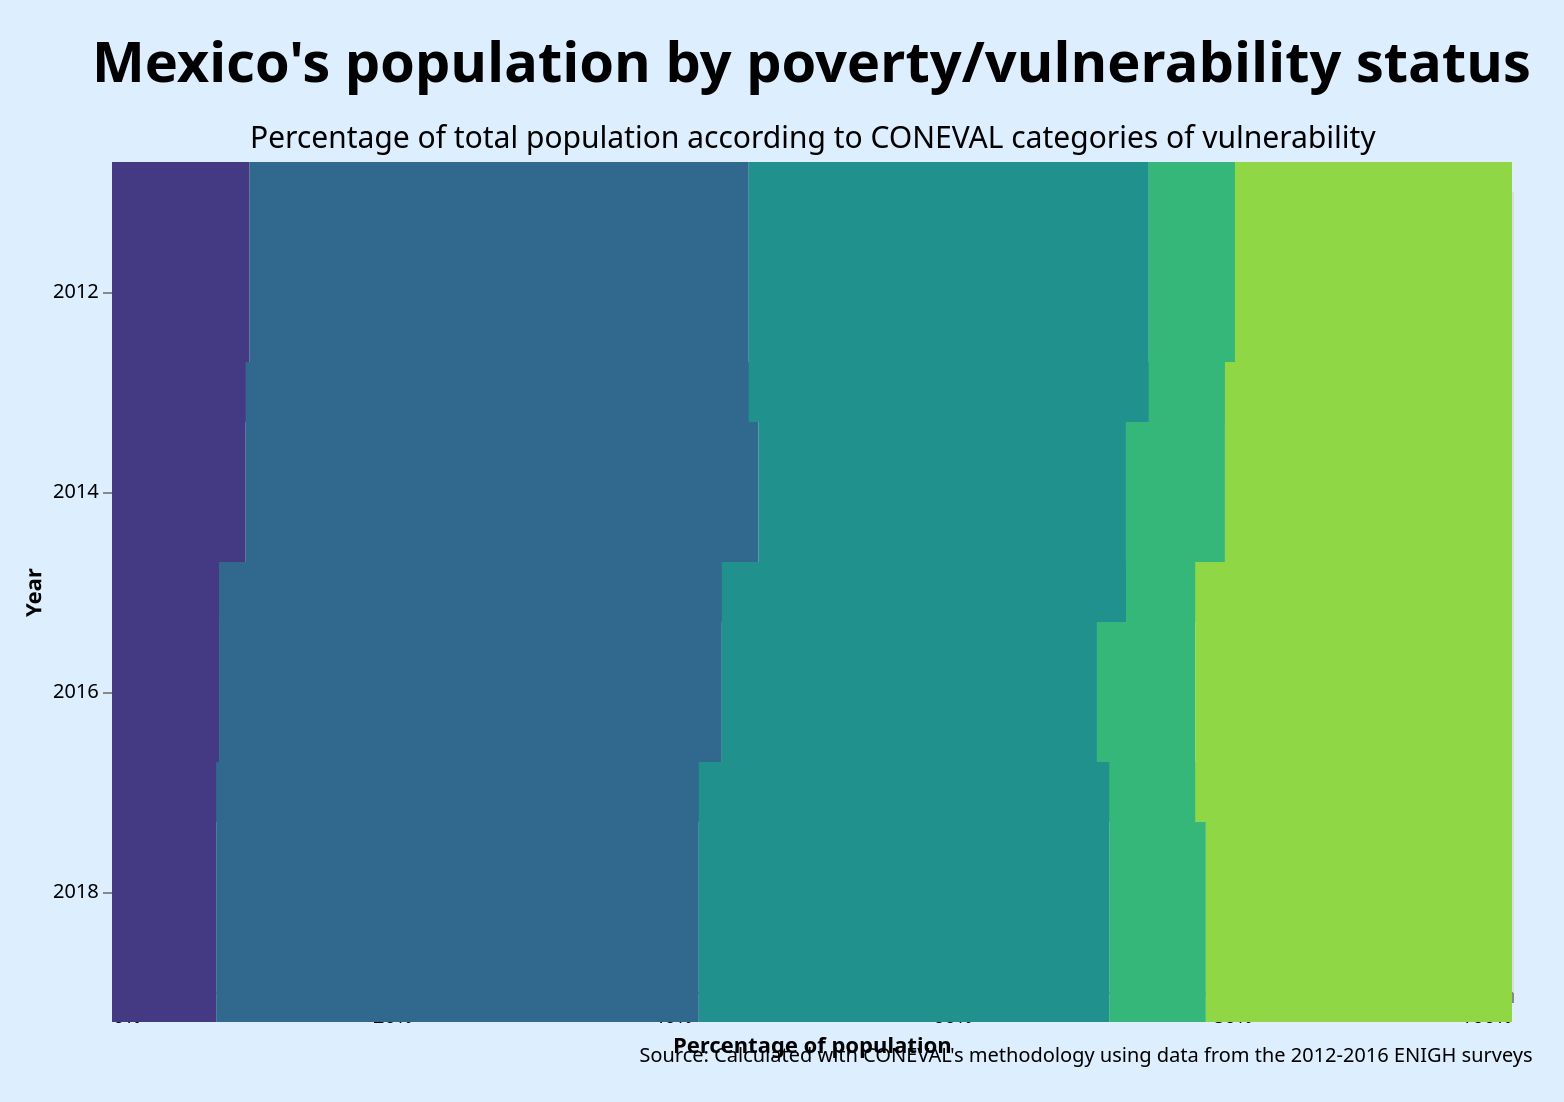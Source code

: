 {
  "$schema": "https://vega.github.io/schema/vega/v5.json",
  "background": "#DDEEFF",
  "padding": {"left": 10, "top": 18, "right": 15, "bottom": 18},
  "height": 400,
  "title": {
    "text": "Source: Calculated with CONEVAL's methodology using data from the 2012-2016 ENIGH surveys",
    "anchor": "end",
    "baseline": "bottom",
    "color": "black",
    "fontSize": 10,
    "fontWeight": "normal",
    "orient": "bottom"
  },
  "data": [
    {"name": "Select_store"},
    {
      "name": "data-489310faf5cf2d683a3aa8ac5d5b5605",
      "values": [
        {
          "type": "Extreme Poverty",
          "year": 2012,
          "pob": 11528950,
          "pob_ent": 117306151,
          "percentage": 0.09828086508438931,
          "order": 0
        },
        {
          "type": "Extreme Poverty",
          "year": 2014,
          "pob": 11442303,
          "pob_ent": 119871143,
          "percentage": 0.09545502540173492,
          "order": 0
        },
        {
          "type": "Extreme Poverty",
          "year": 2016,
          "pob": 9375581,
          "pob_ent": 122636694,
          "percentage": 0.0764500468350851,
          "order": 0
        },
        {
          "type": "Extreme Poverty",
          "year": 2018,
          "pob": 9310153,
          "pob_ent": 125082416,
          "percentage": 0.07443214880019586,
          "order": 0
        },
        {
          "type": "Income Vulnerability",
          "year": 2012,
          "pob": 7228628,
          "pob_ent": 117306151,
          "percentage": 0.061621900798705775,
          "order": 3
        },
        {
          "type": "Income Vulnerability",
          "year": 2014,
          "pob": 8475777,
          "pob_ent": 119871143,
          "percentage": 0.07070740119663328,
          "order": 3
        },
        {
          "type": "Income Vulnerability",
          "year": 2016,
          "pob": 8605022,
          "pob_ent": 122636694,
          "percentage": 0.07016678058852434,
          "order": 3
        },
        {
          "type": "Income Vulnerability",
          "year": 2018,
          "pob": 8628005,
          "pob_ent": 125082416,
          "percentage": 0.06897856050366025,
          "order": 3
        },
        {
          "type": "Moderate Poverty",
          "year": 2012,
          "pob": 41820952,
          "pob_ent": 117306151,
          "percentage": 0.356511160271553,
          "order": 1
        },
        {
          "type": "Moderate Poverty",
          "year": 2014,
          "pob": 43899253,
          "pob_ent": 119871143,
          "percentage": 0.36622035880645604,
          "order": 1
        },
        {
          "type": "Moderate Poverty",
          "year": 2016,
          "pob": 44042570,
          "pob_ent": 122636694,
          "percentage": 0.3591304410081374,
          "order": 1
        },
        {
          "type": "Moderate Poverty",
          "year": 2018,
          "pob": 43115734,
          "pob_ent": 125082416,
          "percentage": 0.34469860255977147,
          "order": 1
        },
        {
          "type": "Non poor or vulnerable",
          "year": 2012,
          "pob": 23210928,
          "pob_ent": 117306151,
          "percentage": 0.19786624829247018,
          "order": 4
        },
        {
          "type": "Non poor or vulnerable",
          "year": 2014,
          "pob": 24578250,
          "pob_ent": 119871143,
          "percentage": 0.20503892250364208,
          "order": 4
        },
        {
          "type": "Non poor or vulnerable",
          "year": 2016,
          "pob": 27752767,
          "pob_ent": 122636694,
          "percentage": 0.22630067800099046,
          "order": 4
        },
        {
          "type": "Non poor or vulnerable",
          "year": 2018,
          "pob": 27352149,
          "pob_ent": 125082416,
          "percentage": 0.2186730147585253,
          "order": 4
        },
        {
          "type": "Social Deprivations vulnerability",
          "year": 2012,
          "pob": 33516693,
          "pob_ent": 117306151,
          "percentage": 0.2857198255528817,
          "order": 2
        },
        {
          "type": "Social Deprivations vulnerability",
          "year": 2014,
          "pob": 31475560,
          "pob_ent": 119871143,
          "percentage": 0.26257829209153366,
          "order": 2
        },
        {
          "type": "Social Deprivations vulnerability",
          "year": 2016,
          "pob": 32860754,
          "pob_ent": 122636694,
          "percentage": 0.26795205356726265,
          "order": 2
        },
        {
          "type": "Social Deprivations vulnerability",
          "year": 2018,
          "pob": 36676375,
          "pob_ent": 125082416,
          "percentage": 0.29321767337784715,
          "order": 2
        }
      ]
    },
    {
      "name": "data_0",
      "source": "data-489310faf5cf2d683a3aa8ac5d5b5605",
      "transform": [
        {
          "type": "filter",
          "expr": "!length(data(\"Select_store\")) || vlSelectionTest(\"Select_store\", datum)"
        },
        {
          "type": "stack",
          "groupby": ["year"],
          "field": "percentage",
          "sort": {"field": ["order"], "order": ["ascending"]},
          "as": ["percentage_start", "percentage_end"],
          "offset": "zero"
        },
        {
          "type": "filter",
          "expr": "isValid(datum[\"percentage\"]) && isFinite(+datum[\"percentage\"])"
        }
      ]
    }
  ],
  "signals": [
    {"name": "childWidth", "value": 700},
    {
      "name": "unit",
      "value": {},
      "on": [
        {"events": "mousemove", "update": "isTuple(group()) ? group() : unit"}
      ]
    },
    {
      "name": "Select_year",
      "value": null,
      "bind": {"input": "range", "max": 2018, "min": 2012, "step": 2}
    },
    {
      "name": "Select",
      "update": "vlSelectionResolve(\"Select_store\", \"union\", true, true)"
    }
  ],
  "layout": {"padding": 20, "bounds": "full", "align": "each"},
  "marks": [
    {
      "type": "group",
      "name": "concat_0_group",
      "title": {
        "text": "Mexico's population by poverty/vulnerability status",
        "fontSize": 28,
        "subtitle": "Percentage of total population according to CONEVAL categories of vulnerability",
        "subtitleFontSize": 15,
        "subtitlePadding": 15,
        "frame": "group"
      },
      "style": "cell",
      "encode": {
        "update": {
          "width": {"signal": "childWidth"},
          "height": {"signal": "height"}
        }
      },
      "signals": [
        {
          "name": "Select_tuple",
          "update": "Select_year !== null ? {fields: Select_tuple_fields, values: [Select_year]} : null"
        },
        {
          "name": "Select_tuple_fields",
          "value": [{"type": "E", "field": "year"}]
        },
        {
          "name": "Select_modify",
          "on": [
            {
              "events": {"signal": "Select_tuple"},
              "update": "modify(\"Select_store\", Select_tuple, true)"
            }
          ]
        }
      ],
      "marks": [
        {
          "name": "concat_0_layer_0_marks",
          "type": "rect",
          "style": ["bar"],
          "interactive": true,
          "from": {"data": "data_0"},
          "encode": {
            "update": {
              "fill": {"scale": "concat_0_layer_0_color", "field": "type"},
              "tooltip": {
                "signal": "{\"type\": isValid(datum[\"type\"]) ? datum[\"type\"] : \"\"+datum[\"type\"], \"percentage\": format(datum[\"percentage\"], \".0%\"), \"pob\": format(datum[\"pob\"], \"\")}"
              },
              "ariaRoleDescription": {"value": "bar"},
              "description": {
                "signal": "\"type: \" + (isValid(datum[\"type\"]) ? datum[\"type\"] : \"\"+datum[\"type\"]) + \"; order: \" + (format(datum[\"order\"], \"\")) + \"; percentage: \" + (format(datum[\"percentage\"], \".0%\")) + \"; pob: \" + (format(datum[\"pob\"], \"\")) + \"; Percentage of population: \" + (format(datum[\"percentage\"], \".0%\")) + \"; Year: \" + (isValid(datum[\"year\"]) ? datum[\"year\"] : \"\"+datum[\"year\"])"
              },
              "x": {"scale": "concat_0_x", "field": "percentage_end"},
              "x2": {"scale": "concat_0_x", "field": "percentage_start"},
              "yc": {"scale": "concat_0_y", "field": "year", "band": 0.5},
              "height": {"value": 130}
            }
          }
        }
      ],
      "axes": [
        {
          "scale": "concat_0_x",
          "orient": "bottom",
          "grid": false,
          "title": "Percentage of population",
          "format": ".0%",
          "tickCount": 4,
          "labelFlush": true,
          "labelOverlap": true,
          "zindex": 0
        },
        {
          "scale": "concat_0_y",
          "orient": "left",
          "grid": false,
          "title": "Year",
          "zindex": 0
        }
      ]
    }
  ],
  "scales": [
    {
      "name": "concat_0_x",
      "type": "linear",
      "domain": {
        "data": "data_0",
        "fields": ["percentage_start", "percentage_end"]
      },
      "range": [0, {"signal": "childWidth"}],
      "nice": true,
      "zero": true
    },
    {
      "name": "concat_0_y",
      "type": "band",
      "domain": {"data": "data_0", "field": "year", "sort": true},
      "range": [0, {"signal": "height"}],
      "paddingInner": 0.1,
      "paddingOuter": 0.05
    },
    {
      "name": "concat_0_layer_0_color",
      "type": "ordinal",
      "domain": [
        "Extreme Poverty",
        "Moderate Poverty",
        "Social Deprivations vulnerability",
        "Income Vulnerability",
        "Non poor or vulnerable"
      ],
      "range": {"scheme": "viridis"}
    }
  ],
  "config": {"axis": {"grid": false}}
}